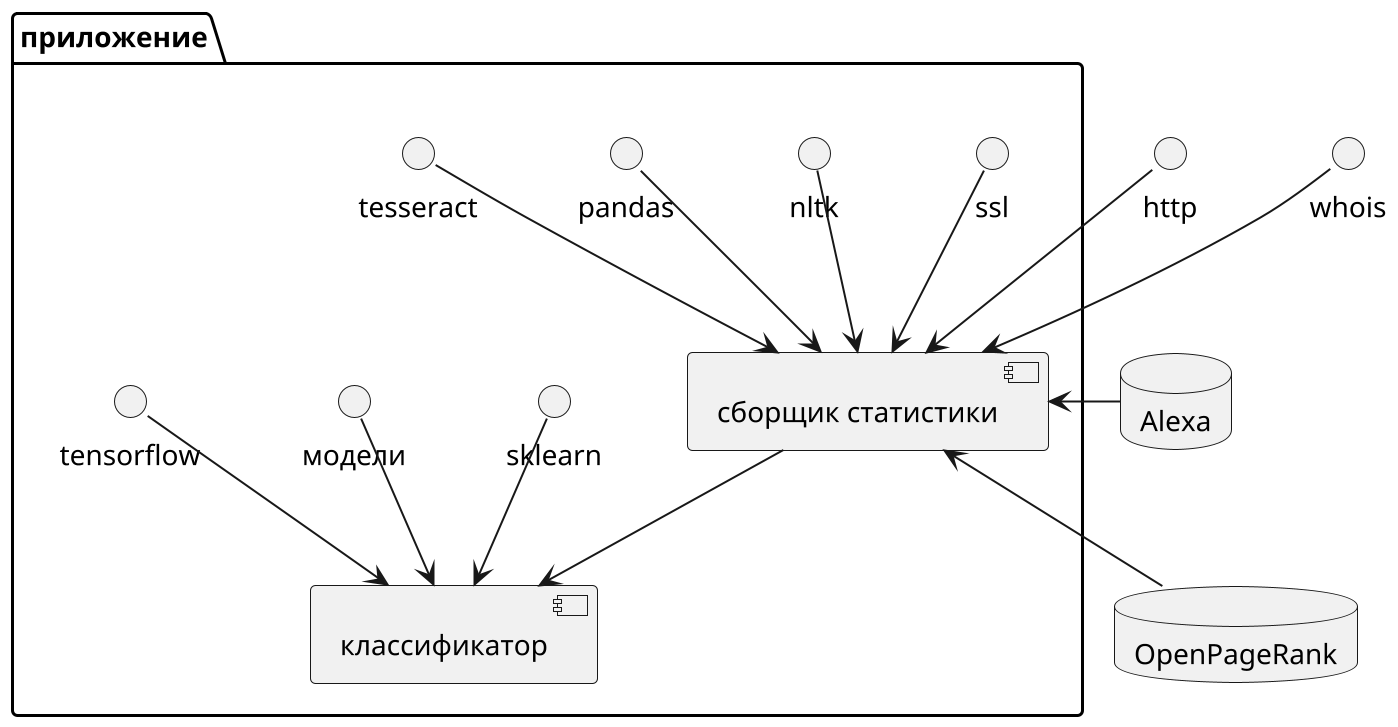 @startuml

scale 2

database Alexa
database OpenPageRank

() http
() whois

package "приложение"{
    http --> [сборщик статистики]
    Alexa -l-> [сборщик статистики]
    OpenPageRank -u-> [сборщик статистики]
    ssl --> [сборщик статистики]
    nltk --> [сборщик статистики]
    pandas --> [сборщик статистики]
    whois --> [сборщик статистики]
    tesseract --> [сборщик статистики]

    [сборщик статистики] --> [классификатор]
    sklearn --> [классификатор]
    модели --> [классификатор]
    tensorflow --> [классификатор]
}

@enduml